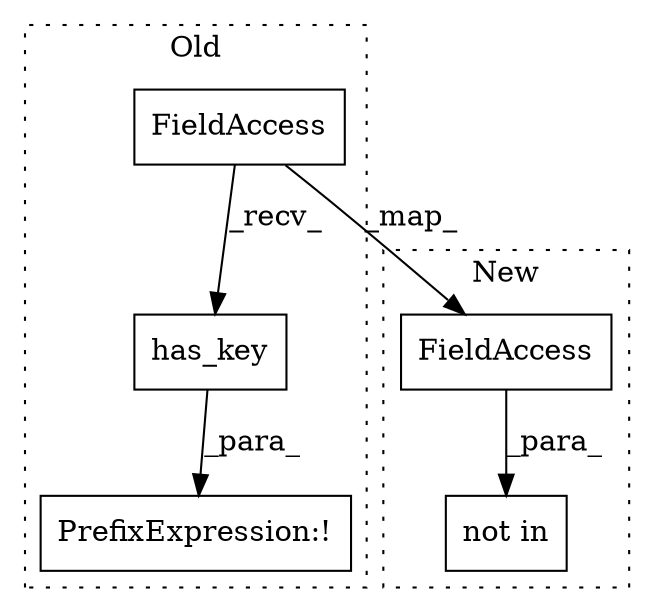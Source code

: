 digraph G {
subgraph cluster0 {
1 [label="has_key" a="32" s="3022,3033" l="8,1" shape="box"];
3 [label="PrefixExpression:!" a="38" s="3003" l="1" shape="box"];
5 [label="FieldAccess" a="22" s="3004" l="17" shape="box"];
label = "Old";
style="dotted";
}
subgraph cluster1 {
2 [label="not in" a="108" s="3007" l="28" shape="box"];
4 [label="FieldAccess" a="22" s="3018" l="17" shape="box"];
label = "New";
style="dotted";
}
1 -> 3 [label="_para_"];
4 -> 2 [label="_para_"];
5 -> 1 [label="_recv_"];
5 -> 4 [label="_map_"];
}